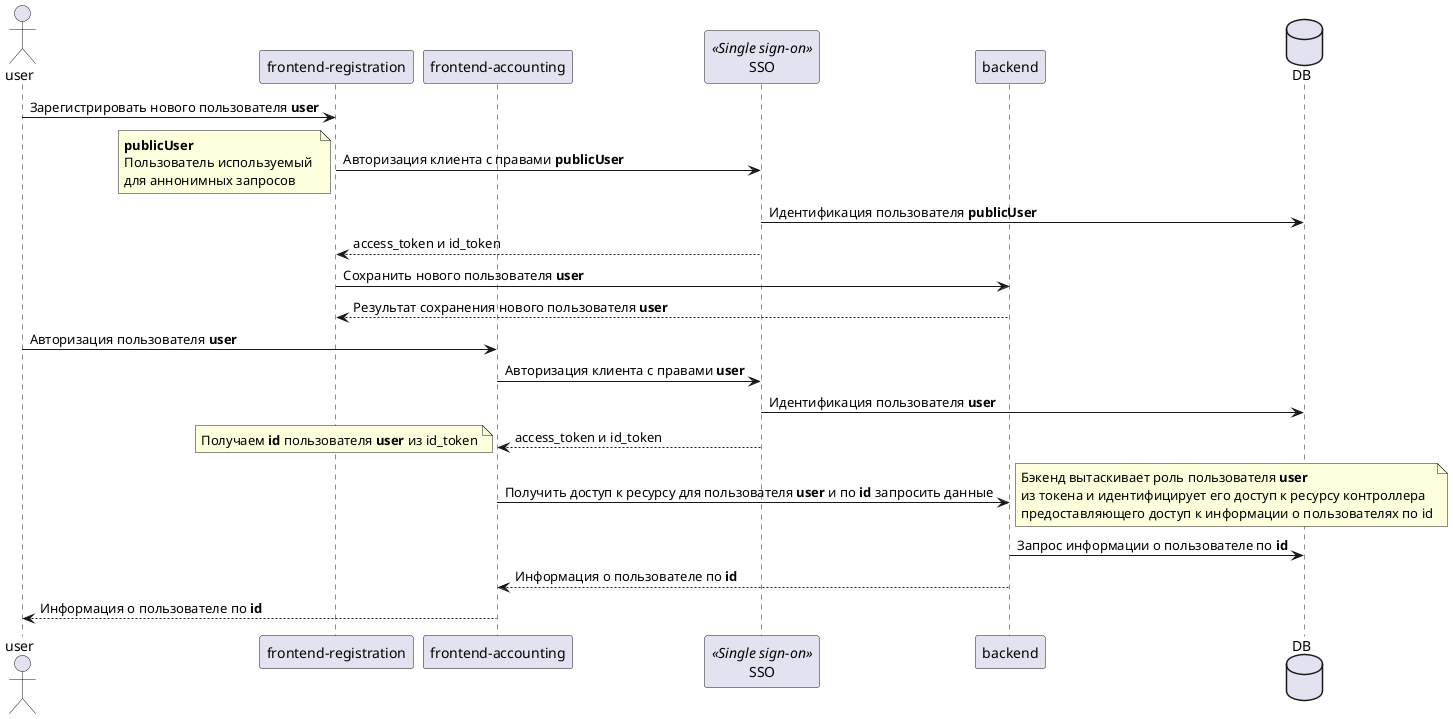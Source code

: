 @startuml

actor user
participant "frontend-registration"
participant "frontend-accounting"
participant SSO <<Single sign-on>>
participant backend
database DB


user->"frontend-registration" : Зарегистрировать нового пользователя <b>user</b>
"frontend-registration"->SSO : Авторизация клиента с правами <b>publicUser</b>
note left
<b>publicUser</b>
Пользователь используемый 
для аннонимных запросов
end note
SSO->DB : Идентификация пользователя <b>publicUser</b>
SSO-->"frontend-registration" : access_token и id_token
"frontend-registration"->backend : Сохранить нового пользователя <b>user</b>
backend-->"frontend-registration" : Результат сохранения нового пользователя <b>user</b>
user->"frontend-accounting": Авторизация пользователя <b>user</b>
"frontend-accounting"->SSO : Авторизация клиента с правами <b>user</b>
SSO->DB : Идентификация пользователя <b>user</b>
SSO-->"frontend-accounting" : access_token и id_token
note left
Получаем <b>id</b> пользователя <b>user</b> из id_token
end note
"frontend-accounting"->backend : Получить доступ к ресурсу для пользователя <b>user</b> и по <b>id</b> запросить данные
note right
Бэкенд вытаскивает роль пользователя <b>user</b>
из токена и идентифицирует его доступ к ресурсу контроллера
предоставляющего доступ к информации о пользователях по id
end note
backend->DB : Запрос информации о пользователе по <b>id</b>
backend-->"frontend-accounting" : Информация о пользователе по <b>id</b>
"frontend-accounting"-->user : Информация о пользователе по <b>id</b>

@enduml